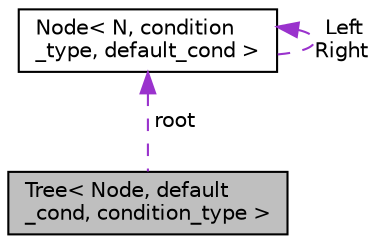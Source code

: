 digraph "Tree&lt; Node, default_cond, condition_type &gt;"
{
 // INTERACTIVE_SVG=YES
  bgcolor="transparent";
  edge [fontname="Helvetica",fontsize="10",labelfontname="Helvetica",labelfontsize="10"];
  node [fontname="Helvetica",fontsize="10",shape=record];
  Node1 [label="Tree\< Node, default\l_cond, condition_type \>",height=0.2,width=0.4,color="black", fillcolor="grey75", style="filled", fontcolor="black"];
  Node2 -> Node1 [dir="back",color="darkorchid3",fontsize="10",style="dashed",label=" root" ];
  Node2 [label="Node\< N, condition\l_type, default_cond \>",height=0.2,width=0.4,color="black",URL="$struct_node.html",tooltip="main.hpp "];
  Node2 -> Node2 [dir="back",color="darkorchid3",fontsize="10",style="dashed",label=" Left\nRight" ];
}
